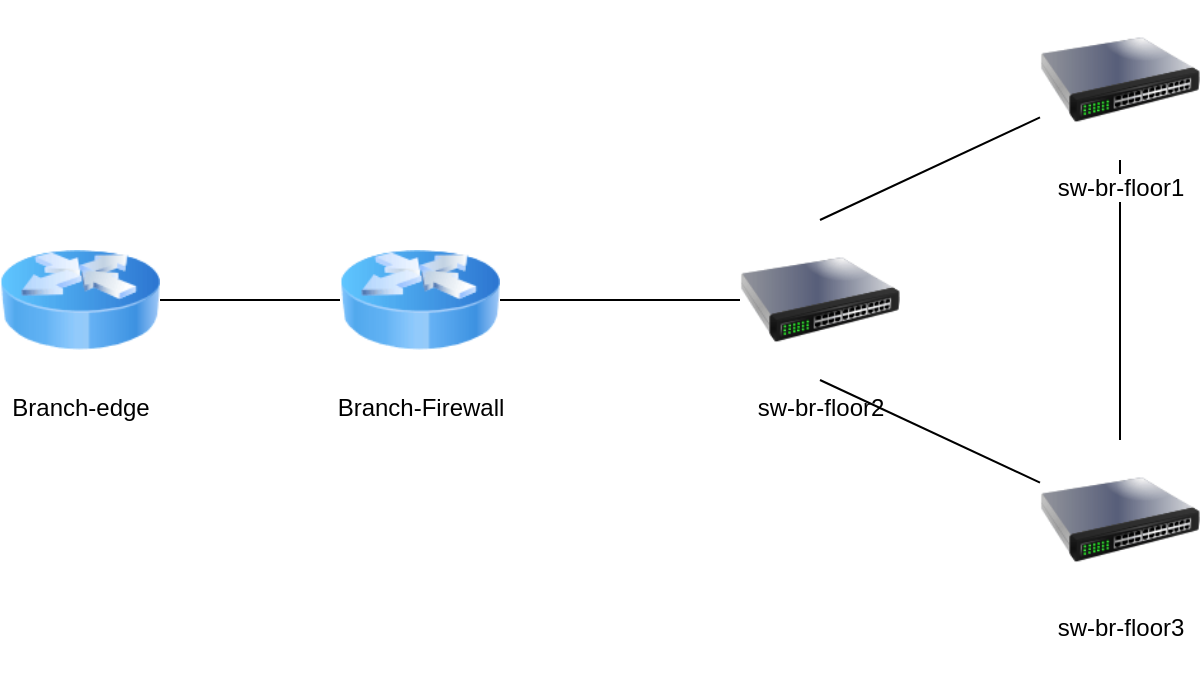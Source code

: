 <mxfile version="20.7.2" type="github">
  <diagram id="Br_UpvdF9Wm7sc6iomfY" name="Page-1">
    <mxGraphModel dx="674" dy="1064" grid="1" gridSize="10" guides="1" tooltips="1" connect="1" arrows="1" fold="1" page="1" pageScale="1" pageWidth="850" pageHeight="1100" math="0" shadow="0">
      <root>
        <mxCell id="0" />
        <mxCell id="1" parent="0" />
        <mxCell id="Sp2Zd0JYJzK0ZkBYKe8u-6" style="edgeStyle=orthogonalEdgeStyle;rounded=0;orthogonalLoop=1;jettySize=auto;html=1;entryX=0;entryY=0.5;entryDx=0;entryDy=0;endArrow=none;endFill=0;" edge="1" parent="1" source="Sp2Zd0JYJzK0ZkBYKe8u-2" target="Sp2Zd0JYJzK0ZkBYKe8u-3">
          <mxGeometry relative="1" as="geometry" />
        </mxCell>
        <mxCell id="Sp2Zd0JYJzK0ZkBYKe8u-2" value="Branch-edge" style="image;html=1;image=img/lib/clip_art/networking/Router_Icon_128x128.png" vertex="1" parent="1">
          <mxGeometry x="50" y="210" width="80" height="80" as="geometry" />
        </mxCell>
        <mxCell id="Sp2Zd0JYJzK0ZkBYKe8u-5" style="edgeStyle=orthogonalEdgeStyle;rounded=0;orthogonalLoop=1;jettySize=auto;html=1;entryX=0;entryY=0.5;entryDx=0;entryDy=0;endArrow=none;endFill=0;" edge="1" parent="1" source="Sp2Zd0JYJzK0ZkBYKe8u-3" target="Sp2Zd0JYJzK0ZkBYKe8u-4">
          <mxGeometry relative="1" as="geometry" />
        </mxCell>
        <mxCell id="Sp2Zd0JYJzK0ZkBYKe8u-3" value="Branch-Firewall" style="image;html=1;image=img/lib/clip_art/networking/Router_Icon_128x128.png" vertex="1" parent="1">
          <mxGeometry x="220" y="210" width="80" height="80" as="geometry" />
        </mxCell>
        <mxCell id="Sp2Zd0JYJzK0ZkBYKe8u-4" value="sw-br-floor2" style="image;html=1;image=img/lib/clip_art/networking/Switch_128x128.png" vertex="1" parent="1">
          <mxGeometry x="420" y="210" width="80" height="80" as="geometry" />
        </mxCell>
        <mxCell id="Sp2Zd0JYJzK0ZkBYKe8u-9" style="rounded=0;orthogonalLoop=1;jettySize=auto;html=1;entryX=0.5;entryY=1;entryDx=0;entryDy=0;endArrow=none;endFill=0;" edge="1" parent="1" source="Sp2Zd0JYJzK0ZkBYKe8u-7" target="Sp2Zd0JYJzK0ZkBYKe8u-4">
          <mxGeometry relative="1" as="geometry" />
        </mxCell>
        <mxCell id="Sp2Zd0JYJzK0ZkBYKe8u-11" style="edgeStyle=none;rounded=0;orthogonalLoop=1;jettySize=auto;html=1;entryX=0.5;entryY=1;entryDx=0;entryDy=0;endArrow=none;endFill=0;" edge="1" parent="1" source="Sp2Zd0JYJzK0ZkBYKe8u-7" target="Sp2Zd0JYJzK0ZkBYKe8u-8">
          <mxGeometry relative="1" as="geometry" />
        </mxCell>
        <mxCell id="Sp2Zd0JYJzK0ZkBYKe8u-7" value="&lt;div&gt;sw-br-floor3&lt;/div&gt;&lt;div&gt;&lt;br&gt;&lt;/div&gt;" style="image;html=1;image=img/lib/clip_art/networking/Switch_128x128.png" vertex="1" parent="1">
          <mxGeometry x="570" y="320" width="80" height="80" as="geometry" />
        </mxCell>
        <mxCell id="Sp2Zd0JYJzK0ZkBYKe8u-10" style="edgeStyle=none;rounded=0;orthogonalLoop=1;jettySize=auto;html=1;entryX=0.5;entryY=0;entryDx=0;entryDy=0;endArrow=none;endFill=0;" edge="1" parent="1" source="Sp2Zd0JYJzK0ZkBYKe8u-8" target="Sp2Zd0JYJzK0ZkBYKe8u-4">
          <mxGeometry relative="1" as="geometry" />
        </mxCell>
        <mxCell id="Sp2Zd0JYJzK0ZkBYKe8u-8" value="sw-br-floor1" style="image;html=1;image=img/lib/clip_art/networking/Switch_128x128.png" vertex="1" parent="1">
          <mxGeometry x="570" y="100" width="80" height="80" as="geometry" />
        </mxCell>
      </root>
    </mxGraphModel>
  </diagram>
</mxfile>
